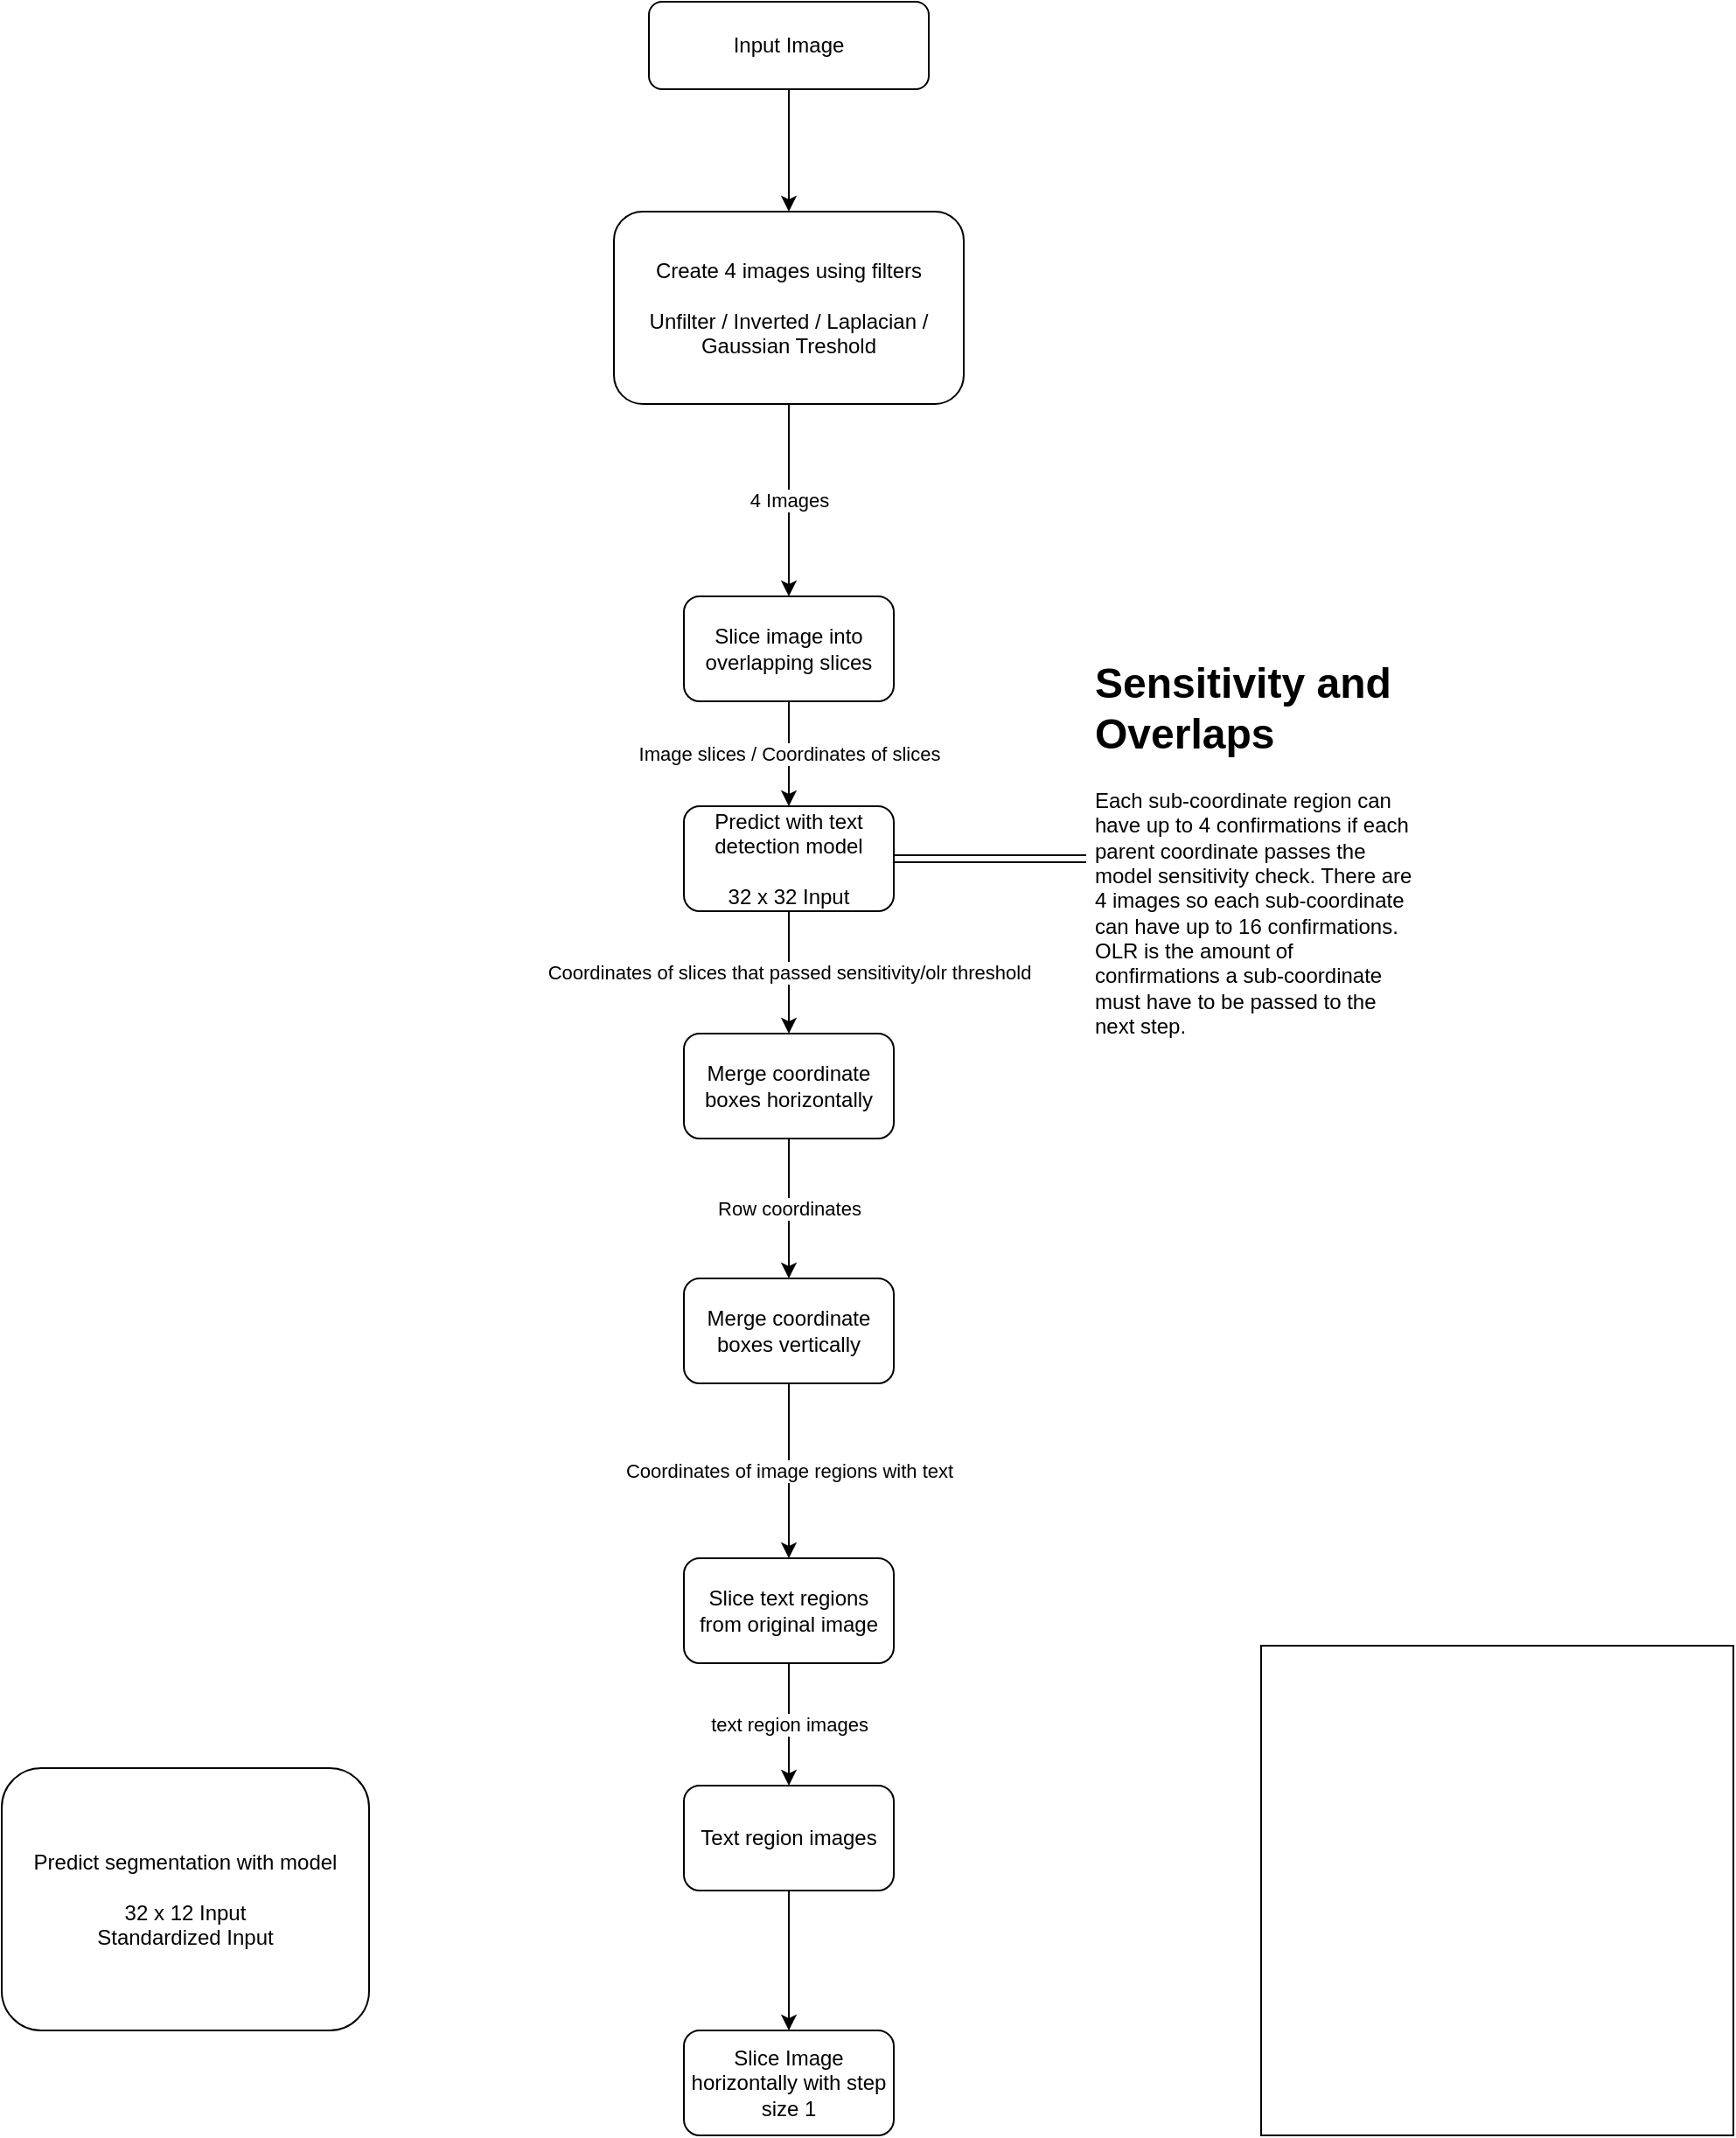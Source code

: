 <mxfile version="16.4.0" type="device"><diagram id="UtVgI1CnMSAznC2kJNcW" name="Page-1"><mxGraphModel dx="1422" dy="865" grid="1" gridSize="10" guides="1" tooltips="1" connect="1" arrows="1" fold="1" page="1" pageScale="1" pageWidth="2400" pageHeight="2400" math="0" shadow="0"><root><mxCell id="0"/><mxCell id="1" parent="0"/><mxCell id="ajGedO4xjajjBX1lwh1i-5" style="edgeStyle=orthogonalEdgeStyle;rounded=0;orthogonalLoop=1;jettySize=auto;html=1;entryX=0.5;entryY=0;entryDx=0;entryDy=0;" parent="1" source="ajGedO4xjajjBX1lwh1i-1" target="ajGedO4xjajjBX1lwh1i-2" edge="1"><mxGeometry relative="1" as="geometry"><Array as="points"><mxPoint x="790" y="330"/><mxPoint x="790" y="330"/></Array></mxGeometry></mxCell><mxCell id="ajGedO4xjajjBX1lwh1i-1" value="Input Image" style="rounded=1;whiteSpace=wrap;html=1;" parent="1" vertex="1"><mxGeometry x="710" y="250" width="160" height="50" as="geometry"/></mxCell><mxCell id="ajGedO4xjajjBX1lwh1i-6" value="4 Images" style="edgeStyle=orthogonalEdgeStyle;rounded=0;orthogonalLoop=1;jettySize=auto;html=1;entryX=0.5;entryY=0;entryDx=0;entryDy=0;" parent="1" source="ajGedO4xjajjBX1lwh1i-2" target="ajGedO4xjajjBX1lwh1i-3" edge="1"><mxGeometry relative="1" as="geometry"/></mxCell><mxCell id="ajGedO4xjajjBX1lwh1i-2" value="Create 4 images using filters&lt;br&gt;&lt;br&gt;Unfilter / Inverted / Laplacian / Gaussian Treshold" style="rounded=1;whiteSpace=wrap;html=1;" parent="1" vertex="1"><mxGeometry x="690" y="370" width="200" height="110" as="geometry"/></mxCell><mxCell id="ajGedO4xjajjBX1lwh1i-7" value="Image slices / Coordinates of slices" style="edgeStyle=orthogonalEdgeStyle;rounded=0;orthogonalLoop=1;jettySize=auto;html=1;entryX=0.5;entryY=0;entryDx=0;entryDy=0;" parent="1" source="ajGedO4xjajjBX1lwh1i-3" target="ajGedO4xjajjBX1lwh1i-4" edge="1"><mxGeometry relative="1" as="geometry"/></mxCell><mxCell id="ajGedO4xjajjBX1lwh1i-3" value="Slice image into overlapping slices" style="rounded=1;whiteSpace=wrap;html=1;" parent="1" vertex="1"><mxGeometry x="730" y="590" width="120" height="60" as="geometry"/></mxCell><mxCell id="ajGedO4xjajjBX1lwh1i-9" value="Coordinates of slices that passed sensitivity/olr threshold" style="edgeStyle=orthogonalEdgeStyle;rounded=0;orthogonalLoop=1;jettySize=auto;html=1;entryX=0.5;entryY=0;entryDx=0;entryDy=0;" parent="1" source="ajGedO4xjajjBX1lwh1i-4" target="ajGedO4xjajjBX1lwh1i-8" edge="1"><mxGeometry relative="1" as="geometry"/></mxCell><mxCell id="ajGedO4xjajjBX1lwh1i-4" value="Predict with text detection model&lt;br&gt;&lt;br&gt;32 x 32 Input" style="rounded=1;whiteSpace=wrap;html=1;" parent="1" vertex="1"><mxGeometry x="730" y="710" width="120" height="60" as="geometry"/></mxCell><mxCell id="ajGedO4xjajjBX1lwh1i-13" value="Row coordinates" style="edgeStyle=orthogonalEdgeStyle;rounded=0;orthogonalLoop=1;jettySize=auto;html=1;entryX=0.5;entryY=0;entryDx=0;entryDy=0;" parent="1" source="ajGedO4xjajjBX1lwh1i-8" target="ajGedO4xjajjBX1lwh1i-12" edge="1"><mxGeometry relative="1" as="geometry"/></mxCell><mxCell id="ajGedO4xjajjBX1lwh1i-8" value="Merge coordinate boxes horizontally" style="rounded=1;whiteSpace=wrap;html=1;" parent="1" vertex="1"><mxGeometry x="730" y="840" width="120" height="60" as="geometry"/></mxCell><mxCell id="ajGedO4xjajjBX1lwh1i-11" style="edgeStyle=orthogonalEdgeStyle;rounded=0;orthogonalLoop=1;jettySize=auto;html=1;shape=link;" parent="1" source="ajGedO4xjajjBX1lwh1i-10" target="ajGedO4xjajjBX1lwh1i-4" edge="1"><mxGeometry relative="1" as="geometry"/></mxCell><mxCell id="ajGedO4xjajjBX1lwh1i-10" value="&lt;h1&gt;Sensitivity and Overlaps&lt;/h1&gt;&lt;div&gt;Each sub-coordinate region can have up to 4 confirmations if each parent coordinate passes the model sensitivity check. There are 4 images so each sub-coordinate can have up to 16 confirmations. OLR is the amount of confirmations a sub-coordinate must have to be passed to the next step.&lt;/div&gt;" style="text;html=1;strokeColor=none;fillColor=none;spacing=5;spacingTop=-20;whiteSpace=wrap;overflow=hidden;rounded=0;" parent="1" vertex="1"><mxGeometry x="960" y="620" width="190" height="240" as="geometry"/></mxCell><mxCell id="ajGedO4xjajjBX1lwh1i-15" value="Coordinates of image regions with text" style="edgeStyle=orthogonalEdgeStyle;rounded=0;orthogonalLoop=1;jettySize=auto;html=1;" parent="1" source="ajGedO4xjajjBX1lwh1i-12" target="ajGedO4xjajjBX1lwh1i-14" edge="1"><mxGeometry relative="1" as="geometry"/></mxCell><mxCell id="ajGedO4xjajjBX1lwh1i-12" value="Merge coordinate boxes vertically" style="rounded=1;whiteSpace=wrap;html=1;" parent="1" vertex="1"><mxGeometry x="730" y="980" width="120" height="60" as="geometry"/></mxCell><mxCell id="ajGedO4xjajjBX1lwh1i-17" value="text region images" style="edgeStyle=orthogonalEdgeStyle;rounded=0;orthogonalLoop=1;jettySize=auto;html=1;entryX=0.5;entryY=0;entryDx=0;entryDy=0;" parent="1" source="ajGedO4xjajjBX1lwh1i-14" target="ajGedO4xjajjBX1lwh1i-16" edge="1"><mxGeometry relative="1" as="geometry"/></mxCell><mxCell id="ajGedO4xjajjBX1lwh1i-14" value="Slice text regions from original image" style="rounded=1;whiteSpace=wrap;html=1;" parent="1" vertex="1"><mxGeometry x="730" y="1140" width="120" height="60" as="geometry"/></mxCell><mxCell id="ajGedO4xjajjBX1lwh1i-20" style="edgeStyle=orthogonalEdgeStyle;rounded=0;orthogonalLoop=1;jettySize=auto;html=1;entryX=0.5;entryY=0;entryDx=0;entryDy=0;" parent="1" source="ajGedO4xjajjBX1lwh1i-16" target="mGhssjT5okuKfoHRslfr-1" edge="1"><mxGeometry relative="1" as="geometry"><mxPoint x="790" y="1410" as="targetPoint"/></mxGeometry></mxCell><mxCell id="ajGedO4xjajjBX1lwh1i-16" value="Text region images" style="rounded=1;whiteSpace=wrap;html=1;" parent="1" vertex="1"><mxGeometry x="730" y="1270" width="120" height="60" as="geometry"/></mxCell><mxCell id="mGhssjT5okuKfoHRslfr-1" value="Slice Image horizontally with step size 1" style="rounded=1;whiteSpace=wrap;html=1;" vertex="1" parent="1"><mxGeometry x="730" y="1410" width="120" height="60" as="geometry"/></mxCell><mxCell id="mGhssjT5okuKfoHRslfr-2" value="Predict segmentation with model&lt;br&gt;&lt;br&gt;32 x 12 Input&lt;br&gt;Standardized Input" style="rounded=1;whiteSpace=wrap;html=1;" vertex="1" parent="1"><mxGeometry x="340" y="1260" width="210" height="150" as="geometry"/></mxCell><mxCell id="mGhssjT5okuKfoHRslfr-3" value="" style="rounded=0;whiteSpace=wrap;html=1;" vertex="1" parent="1"><mxGeometry x="1060" y="1190" width="270" height="280" as="geometry"/></mxCell></root></mxGraphModel></diagram></mxfile>